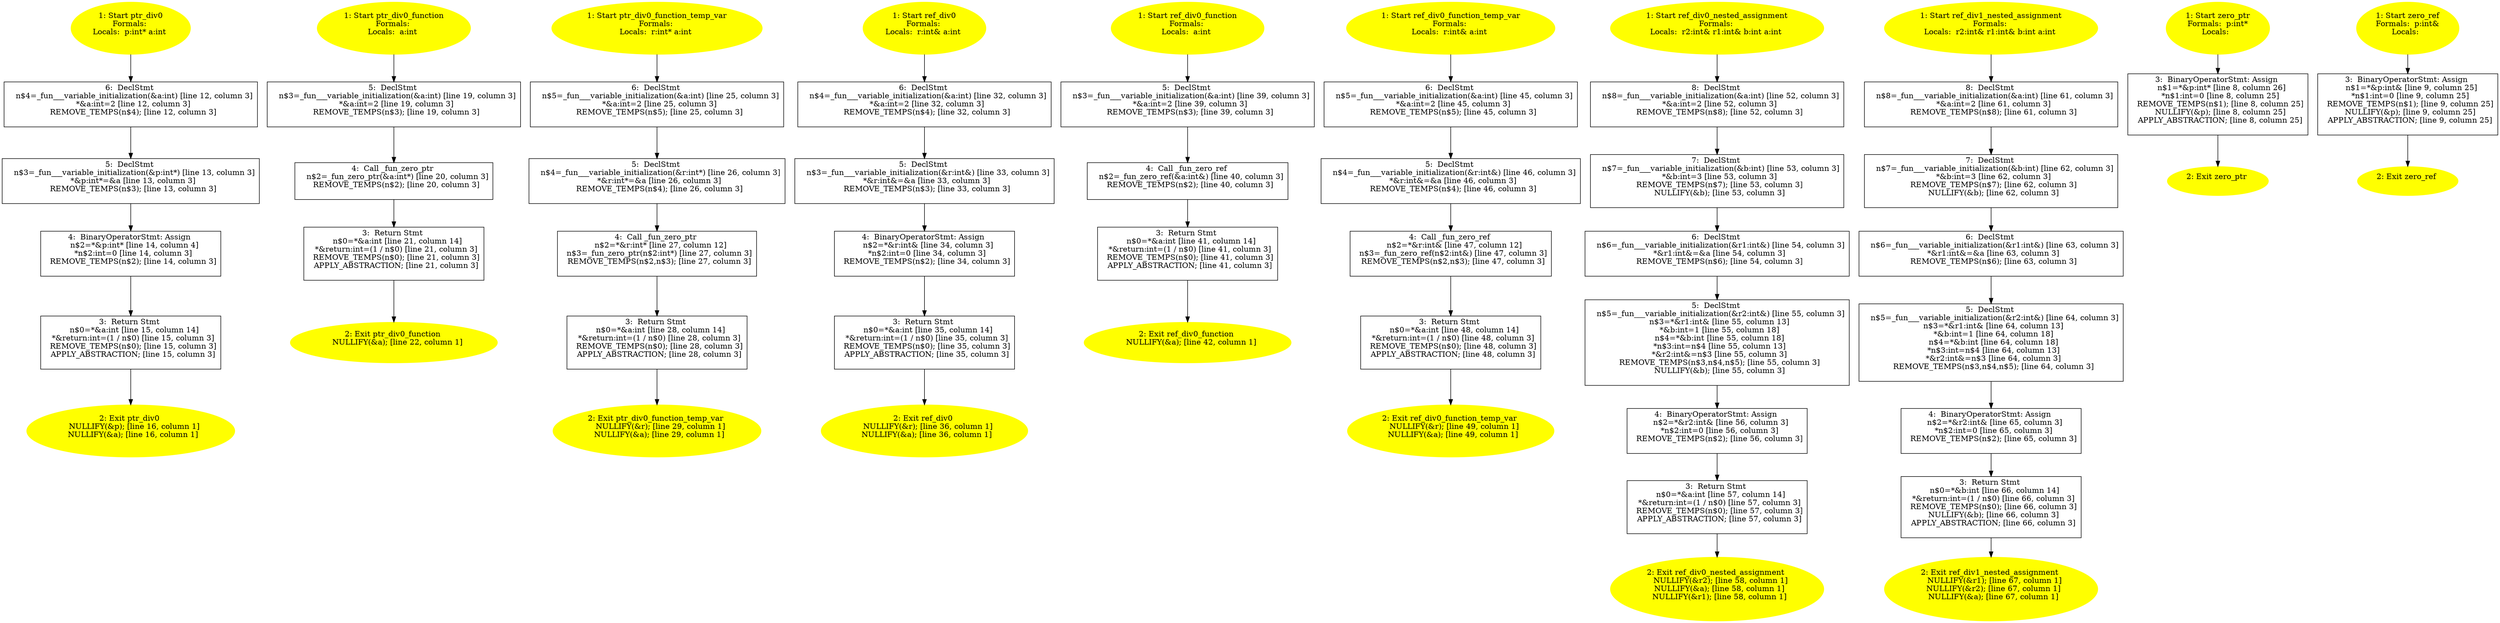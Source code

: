 /* @generated */
digraph cfg {
"ptr_div0#14193575060740497524.6928690623c7c21a5a52547c8cdd4310_1" [label="1: Start ptr_div0\nFormals: \nLocals:  p:int* a:int \n  " color=yellow style=filled]
	

	 "ptr_div0#14193575060740497524.6928690623c7c21a5a52547c8cdd4310_1" -> "ptr_div0#14193575060740497524.6928690623c7c21a5a52547c8cdd4310_6" ;
"ptr_div0#14193575060740497524.6928690623c7c21a5a52547c8cdd4310_2" [label="2: Exit ptr_div0 \n   NULLIFY(&p); [line 16, column 1]\n  NULLIFY(&a); [line 16, column 1]\n " color=yellow style=filled]
	

"ptr_div0#14193575060740497524.6928690623c7c21a5a52547c8cdd4310_3" [label="3:  Return Stmt \n   n$0=*&a:int [line 15, column 14]\n  *&return:int=(1 / n$0) [line 15, column 3]\n  REMOVE_TEMPS(n$0); [line 15, column 3]\n  APPLY_ABSTRACTION; [line 15, column 3]\n " shape="box"]
	

	 "ptr_div0#14193575060740497524.6928690623c7c21a5a52547c8cdd4310_3" -> "ptr_div0#14193575060740497524.6928690623c7c21a5a52547c8cdd4310_2" ;
"ptr_div0#14193575060740497524.6928690623c7c21a5a52547c8cdd4310_4" [label="4:  BinaryOperatorStmt: Assign \n   n$2=*&p:int* [line 14, column 4]\n  *n$2:int=0 [line 14, column 3]\n  REMOVE_TEMPS(n$2); [line 14, column 3]\n " shape="box"]
	

	 "ptr_div0#14193575060740497524.6928690623c7c21a5a52547c8cdd4310_4" -> "ptr_div0#14193575060740497524.6928690623c7c21a5a52547c8cdd4310_3" ;
"ptr_div0#14193575060740497524.6928690623c7c21a5a52547c8cdd4310_5" [label="5:  DeclStmt \n   n$3=_fun___variable_initialization(&p:int*) [line 13, column 3]\n  *&p:int*=&a [line 13, column 3]\n  REMOVE_TEMPS(n$3); [line 13, column 3]\n " shape="box"]
	

	 "ptr_div0#14193575060740497524.6928690623c7c21a5a52547c8cdd4310_5" -> "ptr_div0#14193575060740497524.6928690623c7c21a5a52547c8cdd4310_4" ;
"ptr_div0#14193575060740497524.6928690623c7c21a5a52547c8cdd4310_6" [label="6:  DeclStmt \n   n$4=_fun___variable_initialization(&a:int) [line 12, column 3]\n  *&a:int=2 [line 12, column 3]\n  REMOVE_TEMPS(n$4); [line 12, column 3]\n " shape="box"]
	

	 "ptr_div0#14193575060740497524.6928690623c7c21a5a52547c8cdd4310_6" -> "ptr_div0#14193575060740497524.6928690623c7c21a5a52547c8cdd4310_5" ;
"ptr_div0_function#15472019236267517423.0a3eb7529edaa487d598988d34f0b091_1" [label="1: Start ptr_div0_function\nFormals: \nLocals:  a:int \n  " color=yellow style=filled]
	

	 "ptr_div0_function#15472019236267517423.0a3eb7529edaa487d598988d34f0b091_1" -> "ptr_div0_function#15472019236267517423.0a3eb7529edaa487d598988d34f0b091_5" ;
"ptr_div0_function#15472019236267517423.0a3eb7529edaa487d598988d34f0b091_2" [label="2: Exit ptr_div0_function \n   NULLIFY(&a); [line 22, column 1]\n " color=yellow style=filled]
	

"ptr_div0_function#15472019236267517423.0a3eb7529edaa487d598988d34f0b091_3" [label="3:  Return Stmt \n   n$0=*&a:int [line 21, column 14]\n  *&return:int=(1 / n$0) [line 21, column 3]\n  REMOVE_TEMPS(n$0); [line 21, column 3]\n  APPLY_ABSTRACTION; [line 21, column 3]\n " shape="box"]
	

	 "ptr_div0_function#15472019236267517423.0a3eb7529edaa487d598988d34f0b091_3" -> "ptr_div0_function#15472019236267517423.0a3eb7529edaa487d598988d34f0b091_2" ;
"ptr_div0_function#15472019236267517423.0a3eb7529edaa487d598988d34f0b091_4" [label="4:  Call _fun_zero_ptr \n   n$2=_fun_zero_ptr(&a:int*) [line 20, column 3]\n  REMOVE_TEMPS(n$2); [line 20, column 3]\n " shape="box"]
	

	 "ptr_div0_function#15472019236267517423.0a3eb7529edaa487d598988d34f0b091_4" -> "ptr_div0_function#15472019236267517423.0a3eb7529edaa487d598988d34f0b091_3" ;
"ptr_div0_function#15472019236267517423.0a3eb7529edaa487d598988d34f0b091_5" [label="5:  DeclStmt \n   n$3=_fun___variable_initialization(&a:int) [line 19, column 3]\n  *&a:int=2 [line 19, column 3]\n  REMOVE_TEMPS(n$3); [line 19, column 3]\n " shape="box"]
	

	 "ptr_div0_function#15472019236267517423.0a3eb7529edaa487d598988d34f0b091_5" -> "ptr_div0_function#15472019236267517423.0a3eb7529edaa487d598988d34f0b091_4" ;
"ptr_div0_function_temp_var#5150281836928396778.6b88ca0a7e844195f8de319fd04a3139_1" [label="1: Start ptr_div0_function_temp_var\nFormals: \nLocals:  r:int* a:int \n  " color=yellow style=filled]
	

	 "ptr_div0_function_temp_var#5150281836928396778.6b88ca0a7e844195f8de319fd04a3139_1" -> "ptr_div0_function_temp_var#5150281836928396778.6b88ca0a7e844195f8de319fd04a3139_6" ;
"ptr_div0_function_temp_var#5150281836928396778.6b88ca0a7e844195f8de319fd04a3139_2" [label="2: Exit ptr_div0_function_temp_var \n   NULLIFY(&r); [line 29, column 1]\n  NULLIFY(&a); [line 29, column 1]\n " color=yellow style=filled]
	

"ptr_div0_function_temp_var#5150281836928396778.6b88ca0a7e844195f8de319fd04a3139_3" [label="3:  Return Stmt \n   n$0=*&a:int [line 28, column 14]\n  *&return:int=(1 / n$0) [line 28, column 3]\n  REMOVE_TEMPS(n$0); [line 28, column 3]\n  APPLY_ABSTRACTION; [line 28, column 3]\n " shape="box"]
	

	 "ptr_div0_function_temp_var#5150281836928396778.6b88ca0a7e844195f8de319fd04a3139_3" -> "ptr_div0_function_temp_var#5150281836928396778.6b88ca0a7e844195f8de319fd04a3139_2" ;
"ptr_div0_function_temp_var#5150281836928396778.6b88ca0a7e844195f8de319fd04a3139_4" [label="4:  Call _fun_zero_ptr \n   n$2=*&r:int* [line 27, column 12]\n  n$3=_fun_zero_ptr(n$2:int*) [line 27, column 3]\n  REMOVE_TEMPS(n$2,n$3); [line 27, column 3]\n " shape="box"]
	

	 "ptr_div0_function_temp_var#5150281836928396778.6b88ca0a7e844195f8de319fd04a3139_4" -> "ptr_div0_function_temp_var#5150281836928396778.6b88ca0a7e844195f8de319fd04a3139_3" ;
"ptr_div0_function_temp_var#5150281836928396778.6b88ca0a7e844195f8de319fd04a3139_5" [label="5:  DeclStmt \n   n$4=_fun___variable_initialization(&r:int*) [line 26, column 3]\n  *&r:int*=&a [line 26, column 3]\n  REMOVE_TEMPS(n$4); [line 26, column 3]\n " shape="box"]
	

	 "ptr_div0_function_temp_var#5150281836928396778.6b88ca0a7e844195f8de319fd04a3139_5" -> "ptr_div0_function_temp_var#5150281836928396778.6b88ca0a7e844195f8de319fd04a3139_4" ;
"ptr_div0_function_temp_var#5150281836928396778.6b88ca0a7e844195f8de319fd04a3139_6" [label="6:  DeclStmt \n   n$5=_fun___variable_initialization(&a:int) [line 25, column 3]\n  *&a:int=2 [line 25, column 3]\n  REMOVE_TEMPS(n$5); [line 25, column 3]\n " shape="box"]
	

	 "ptr_div0_function_temp_var#5150281836928396778.6b88ca0a7e844195f8de319fd04a3139_6" -> "ptr_div0_function_temp_var#5150281836928396778.6b88ca0a7e844195f8de319fd04a3139_5" ;
"ref_div0#1043072996947162803.d8e5fefe42038c8549979f6316354144_1" [label="1: Start ref_div0\nFormals: \nLocals:  r:int& a:int \n  " color=yellow style=filled]
	

	 "ref_div0#1043072996947162803.d8e5fefe42038c8549979f6316354144_1" -> "ref_div0#1043072996947162803.d8e5fefe42038c8549979f6316354144_6" ;
"ref_div0#1043072996947162803.d8e5fefe42038c8549979f6316354144_2" [label="2: Exit ref_div0 \n   NULLIFY(&r); [line 36, column 1]\n  NULLIFY(&a); [line 36, column 1]\n " color=yellow style=filled]
	

"ref_div0#1043072996947162803.d8e5fefe42038c8549979f6316354144_3" [label="3:  Return Stmt \n   n$0=*&a:int [line 35, column 14]\n  *&return:int=(1 / n$0) [line 35, column 3]\n  REMOVE_TEMPS(n$0); [line 35, column 3]\n  APPLY_ABSTRACTION; [line 35, column 3]\n " shape="box"]
	

	 "ref_div0#1043072996947162803.d8e5fefe42038c8549979f6316354144_3" -> "ref_div0#1043072996947162803.d8e5fefe42038c8549979f6316354144_2" ;
"ref_div0#1043072996947162803.d8e5fefe42038c8549979f6316354144_4" [label="4:  BinaryOperatorStmt: Assign \n   n$2=*&r:int& [line 34, column 3]\n  *n$2:int=0 [line 34, column 3]\n  REMOVE_TEMPS(n$2); [line 34, column 3]\n " shape="box"]
	

	 "ref_div0#1043072996947162803.d8e5fefe42038c8549979f6316354144_4" -> "ref_div0#1043072996947162803.d8e5fefe42038c8549979f6316354144_3" ;
"ref_div0#1043072996947162803.d8e5fefe42038c8549979f6316354144_5" [label="5:  DeclStmt \n   n$3=_fun___variable_initialization(&r:int&) [line 33, column 3]\n  *&r:int&=&a [line 33, column 3]\n  REMOVE_TEMPS(n$3); [line 33, column 3]\n " shape="box"]
	

	 "ref_div0#1043072996947162803.d8e5fefe42038c8549979f6316354144_5" -> "ref_div0#1043072996947162803.d8e5fefe42038c8549979f6316354144_4" ;
"ref_div0#1043072996947162803.d8e5fefe42038c8549979f6316354144_6" [label="6:  DeclStmt \n   n$4=_fun___variable_initialization(&a:int) [line 32, column 3]\n  *&a:int=2 [line 32, column 3]\n  REMOVE_TEMPS(n$4); [line 32, column 3]\n " shape="box"]
	

	 "ref_div0#1043072996947162803.d8e5fefe42038c8549979f6316354144_6" -> "ref_div0#1043072996947162803.d8e5fefe42038c8549979f6316354144_5" ;
"ref_div0_function#15446684317306379342.095fd29aa2a7d2024ec0380b2c42aad4_1" [label="1: Start ref_div0_function\nFormals: \nLocals:  a:int \n  " color=yellow style=filled]
	

	 "ref_div0_function#15446684317306379342.095fd29aa2a7d2024ec0380b2c42aad4_1" -> "ref_div0_function#15446684317306379342.095fd29aa2a7d2024ec0380b2c42aad4_5" ;
"ref_div0_function#15446684317306379342.095fd29aa2a7d2024ec0380b2c42aad4_2" [label="2: Exit ref_div0_function \n   NULLIFY(&a); [line 42, column 1]\n " color=yellow style=filled]
	

"ref_div0_function#15446684317306379342.095fd29aa2a7d2024ec0380b2c42aad4_3" [label="3:  Return Stmt \n   n$0=*&a:int [line 41, column 14]\n  *&return:int=(1 / n$0) [line 41, column 3]\n  REMOVE_TEMPS(n$0); [line 41, column 3]\n  APPLY_ABSTRACTION; [line 41, column 3]\n " shape="box"]
	

	 "ref_div0_function#15446684317306379342.095fd29aa2a7d2024ec0380b2c42aad4_3" -> "ref_div0_function#15446684317306379342.095fd29aa2a7d2024ec0380b2c42aad4_2" ;
"ref_div0_function#15446684317306379342.095fd29aa2a7d2024ec0380b2c42aad4_4" [label="4:  Call _fun_zero_ref \n   n$2=_fun_zero_ref(&a:int&) [line 40, column 3]\n  REMOVE_TEMPS(n$2); [line 40, column 3]\n " shape="box"]
	

	 "ref_div0_function#15446684317306379342.095fd29aa2a7d2024ec0380b2c42aad4_4" -> "ref_div0_function#15446684317306379342.095fd29aa2a7d2024ec0380b2c42aad4_3" ;
"ref_div0_function#15446684317306379342.095fd29aa2a7d2024ec0380b2c42aad4_5" [label="5:  DeclStmt \n   n$3=_fun___variable_initialization(&a:int) [line 39, column 3]\n  *&a:int=2 [line 39, column 3]\n  REMOVE_TEMPS(n$3); [line 39, column 3]\n " shape="box"]
	

	 "ref_div0_function#15446684317306379342.095fd29aa2a7d2024ec0380b2c42aad4_5" -> "ref_div0_function#15446684317306379342.095fd29aa2a7d2024ec0380b2c42aad4_4" ;
"ref_div0_function_temp_var#14207866842047996477.a899517f09b367d539ea5f04365fd46e_1" [label="1: Start ref_div0_function_temp_var\nFormals: \nLocals:  r:int& a:int \n  " color=yellow style=filled]
	

	 "ref_div0_function_temp_var#14207866842047996477.a899517f09b367d539ea5f04365fd46e_1" -> "ref_div0_function_temp_var#14207866842047996477.a899517f09b367d539ea5f04365fd46e_6" ;
"ref_div0_function_temp_var#14207866842047996477.a899517f09b367d539ea5f04365fd46e_2" [label="2: Exit ref_div0_function_temp_var \n   NULLIFY(&r); [line 49, column 1]\n  NULLIFY(&a); [line 49, column 1]\n " color=yellow style=filled]
	

"ref_div0_function_temp_var#14207866842047996477.a899517f09b367d539ea5f04365fd46e_3" [label="3:  Return Stmt \n   n$0=*&a:int [line 48, column 14]\n  *&return:int=(1 / n$0) [line 48, column 3]\n  REMOVE_TEMPS(n$0); [line 48, column 3]\n  APPLY_ABSTRACTION; [line 48, column 3]\n " shape="box"]
	

	 "ref_div0_function_temp_var#14207866842047996477.a899517f09b367d539ea5f04365fd46e_3" -> "ref_div0_function_temp_var#14207866842047996477.a899517f09b367d539ea5f04365fd46e_2" ;
"ref_div0_function_temp_var#14207866842047996477.a899517f09b367d539ea5f04365fd46e_4" [label="4:  Call _fun_zero_ref \n   n$2=*&r:int& [line 47, column 12]\n  n$3=_fun_zero_ref(n$2:int&) [line 47, column 3]\n  REMOVE_TEMPS(n$2,n$3); [line 47, column 3]\n " shape="box"]
	

	 "ref_div0_function_temp_var#14207866842047996477.a899517f09b367d539ea5f04365fd46e_4" -> "ref_div0_function_temp_var#14207866842047996477.a899517f09b367d539ea5f04365fd46e_3" ;
"ref_div0_function_temp_var#14207866842047996477.a899517f09b367d539ea5f04365fd46e_5" [label="5:  DeclStmt \n   n$4=_fun___variable_initialization(&r:int&) [line 46, column 3]\n  *&r:int&=&a [line 46, column 3]\n  REMOVE_TEMPS(n$4); [line 46, column 3]\n " shape="box"]
	

	 "ref_div0_function_temp_var#14207866842047996477.a899517f09b367d539ea5f04365fd46e_5" -> "ref_div0_function_temp_var#14207866842047996477.a899517f09b367d539ea5f04365fd46e_4" ;
"ref_div0_function_temp_var#14207866842047996477.a899517f09b367d539ea5f04365fd46e_6" [label="6:  DeclStmt \n   n$5=_fun___variable_initialization(&a:int) [line 45, column 3]\n  *&a:int=2 [line 45, column 3]\n  REMOVE_TEMPS(n$5); [line 45, column 3]\n " shape="box"]
	

	 "ref_div0_function_temp_var#14207866842047996477.a899517f09b367d539ea5f04365fd46e_6" -> "ref_div0_function_temp_var#14207866842047996477.a899517f09b367d539ea5f04365fd46e_5" ;
"ref_div0_nested_assignment#17126972420420854569.bd6abb3056f6689fbac92af920ec6879_1" [label="1: Start ref_div0_nested_assignment\nFormals: \nLocals:  r2:int& r1:int& b:int a:int \n  " color=yellow style=filled]
	

	 "ref_div0_nested_assignment#17126972420420854569.bd6abb3056f6689fbac92af920ec6879_1" -> "ref_div0_nested_assignment#17126972420420854569.bd6abb3056f6689fbac92af920ec6879_8" ;
"ref_div0_nested_assignment#17126972420420854569.bd6abb3056f6689fbac92af920ec6879_2" [label="2: Exit ref_div0_nested_assignment \n   NULLIFY(&r2); [line 58, column 1]\n  NULLIFY(&a); [line 58, column 1]\n  NULLIFY(&r1); [line 58, column 1]\n " color=yellow style=filled]
	

"ref_div0_nested_assignment#17126972420420854569.bd6abb3056f6689fbac92af920ec6879_3" [label="3:  Return Stmt \n   n$0=*&a:int [line 57, column 14]\n  *&return:int=(1 / n$0) [line 57, column 3]\n  REMOVE_TEMPS(n$0); [line 57, column 3]\n  APPLY_ABSTRACTION; [line 57, column 3]\n " shape="box"]
	

	 "ref_div0_nested_assignment#17126972420420854569.bd6abb3056f6689fbac92af920ec6879_3" -> "ref_div0_nested_assignment#17126972420420854569.bd6abb3056f6689fbac92af920ec6879_2" ;
"ref_div0_nested_assignment#17126972420420854569.bd6abb3056f6689fbac92af920ec6879_4" [label="4:  BinaryOperatorStmt: Assign \n   n$2=*&r2:int& [line 56, column 3]\n  *n$2:int=0 [line 56, column 3]\n  REMOVE_TEMPS(n$2); [line 56, column 3]\n " shape="box"]
	

	 "ref_div0_nested_assignment#17126972420420854569.bd6abb3056f6689fbac92af920ec6879_4" -> "ref_div0_nested_assignment#17126972420420854569.bd6abb3056f6689fbac92af920ec6879_3" ;
"ref_div0_nested_assignment#17126972420420854569.bd6abb3056f6689fbac92af920ec6879_5" [label="5:  DeclStmt \n   n$5=_fun___variable_initialization(&r2:int&) [line 55, column 3]\n  n$3=*&r1:int& [line 55, column 13]\n  *&b:int=1 [line 55, column 18]\n  n$4=*&b:int [line 55, column 18]\n  *n$3:int=n$4 [line 55, column 13]\n  *&r2:int&=n$3 [line 55, column 3]\n  REMOVE_TEMPS(n$3,n$4,n$5); [line 55, column 3]\n  NULLIFY(&b); [line 55, column 3]\n " shape="box"]
	

	 "ref_div0_nested_assignment#17126972420420854569.bd6abb3056f6689fbac92af920ec6879_5" -> "ref_div0_nested_assignment#17126972420420854569.bd6abb3056f6689fbac92af920ec6879_4" ;
"ref_div0_nested_assignment#17126972420420854569.bd6abb3056f6689fbac92af920ec6879_6" [label="6:  DeclStmt \n   n$6=_fun___variable_initialization(&r1:int&) [line 54, column 3]\n  *&r1:int&=&a [line 54, column 3]\n  REMOVE_TEMPS(n$6); [line 54, column 3]\n " shape="box"]
	

	 "ref_div0_nested_assignment#17126972420420854569.bd6abb3056f6689fbac92af920ec6879_6" -> "ref_div0_nested_assignment#17126972420420854569.bd6abb3056f6689fbac92af920ec6879_5" ;
"ref_div0_nested_assignment#17126972420420854569.bd6abb3056f6689fbac92af920ec6879_7" [label="7:  DeclStmt \n   n$7=_fun___variable_initialization(&b:int) [line 53, column 3]\n  *&b:int=3 [line 53, column 3]\n  REMOVE_TEMPS(n$7); [line 53, column 3]\n  NULLIFY(&b); [line 53, column 3]\n " shape="box"]
	

	 "ref_div0_nested_assignment#17126972420420854569.bd6abb3056f6689fbac92af920ec6879_7" -> "ref_div0_nested_assignment#17126972420420854569.bd6abb3056f6689fbac92af920ec6879_6" ;
"ref_div0_nested_assignment#17126972420420854569.bd6abb3056f6689fbac92af920ec6879_8" [label="8:  DeclStmt \n   n$8=_fun___variable_initialization(&a:int) [line 52, column 3]\n  *&a:int=2 [line 52, column 3]\n  REMOVE_TEMPS(n$8); [line 52, column 3]\n " shape="box"]
	

	 "ref_div0_nested_assignment#17126972420420854569.bd6abb3056f6689fbac92af920ec6879_8" -> "ref_div0_nested_assignment#17126972420420854569.bd6abb3056f6689fbac92af920ec6879_7" ;
"ref_div1_nested_assignment#5121576951592231820.a9f8511d9ff791c44569fd8a8eb9d3cf_1" [label="1: Start ref_div1_nested_assignment\nFormals: \nLocals:  r2:int& r1:int& b:int a:int \n  " color=yellow style=filled]
	

	 "ref_div1_nested_assignment#5121576951592231820.a9f8511d9ff791c44569fd8a8eb9d3cf_1" -> "ref_div1_nested_assignment#5121576951592231820.a9f8511d9ff791c44569fd8a8eb9d3cf_8" ;
"ref_div1_nested_assignment#5121576951592231820.a9f8511d9ff791c44569fd8a8eb9d3cf_2" [label="2: Exit ref_div1_nested_assignment \n   NULLIFY(&r1); [line 67, column 1]\n  NULLIFY(&r2); [line 67, column 1]\n  NULLIFY(&a); [line 67, column 1]\n " color=yellow style=filled]
	

"ref_div1_nested_assignment#5121576951592231820.a9f8511d9ff791c44569fd8a8eb9d3cf_3" [label="3:  Return Stmt \n   n$0=*&b:int [line 66, column 14]\n  *&return:int=(1 / n$0) [line 66, column 3]\n  REMOVE_TEMPS(n$0); [line 66, column 3]\n  NULLIFY(&b); [line 66, column 3]\n  APPLY_ABSTRACTION; [line 66, column 3]\n " shape="box"]
	

	 "ref_div1_nested_assignment#5121576951592231820.a9f8511d9ff791c44569fd8a8eb9d3cf_3" -> "ref_div1_nested_assignment#5121576951592231820.a9f8511d9ff791c44569fd8a8eb9d3cf_2" ;
"ref_div1_nested_assignment#5121576951592231820.a9f8511d9ff791c44569fd8a8eb9d3cf_4" [label="4:  BinaryOperatorStmt: Assign \n   n$2=*&r2:int& [line 65, column 3]\n  *n$2:int=0 [line 65, column 3]\n  REMOVE_TEMPS(n$2); [line 65, column 3]\n " shape="box"]
	

	 "ref_div1_nested_assignment#5121576951592231820.a9f8511d9ff791c44569fd8a8eb9d3cf_4" -> "ref_div1_nested_assignment#5121576951592231820.a9f8511d9ff791c44569fd8a8eb9d3cf_3" ;
"ref_div1_nested_assignment#5121576951592231820.a9f8511d9ff791c44569fd8a8eb9d3cf_5" [label="5:  DeclStmt \n   n$5=_fun___variable_initialization(&r2:int&) [line 64, column 3]\n  n$3=*&r1:int& [line 64, column 13]\n  *&b:int=1 [line 64, column 18]\n  n$4=*&b:int [line 64, column 18]\n  *n$3:int=n$4 [line 64, column 13]\n  *&r2:int&=n$3 [line 64, column 3]\n  REMOVE_TEMPS(n$3,n$4,n$5); [line 64, column 3]\n " shape="box"]
	

	 "ref_div1_nested_assignment#5121576951592231820.a9f8511d9ff791c44569fd8a8eb9d3cf_5" -> "ref_div1_nested_assignment#5121576951592231820.a9f8511d9ff791c44569fd8a8eb9d3cf_4" ;
"ref_div1_nested_assignment#5121576951592231820.a9f8511d9ff791c44569fd8a8eb9d3cf_6" [label="6:  DeclStmt \n   n$6=_fun___variable_initialization(&r1:int&) [line 63, column 3]\n  *&r1:int&=&a [line 63, column 3]\n  REMOVE_TEMPS(n$6); [line 63, column 3]\n " shape="box"]
	

	 "ref_div1_nested_assignment#5121576951592231820.a9f8511d9ff791c44569fd8a8eb9d3cf_6" -> "ref_div1_nested_assignment#5121576951592231820.a9f8511d9ff791c44569fd8a8eb9d3cf_5" ;
"ref_div1_nested_assignment#5121576951592231820.a9f8511d9ff791c44569fd8a8eb9d3cf_7" [label="7:  DeclStmt \n   n$7=_fun___variable_initialization(&b:int) [line 62, column 3]\n  *&b:int=3 [line 62, column 3]\n  REMOVE_TEMPS(n$7); [line 62, column 3]\n  NULLIFY(&b); [line 62, column 3]\n " shape="box"]
	

	 "ref_div1_nested_assignment#5121576951592231820.a9f8511d9ff791c44569fd8a8eb9d3cf_7" -> "ref_div1_nested_assignment#5121576951592231820.a9f8511d9ff791c44569fd8a8eb9d3cf_6" ;
"ref_div1_nested_assignment#5121576951592231820.a9f8511d9ff791c44569fd8a8eb9d3cf_8" [label="8:  DeclStmt \n   n$8=_fun___variable_initialization(&a:int) [line 61, column 3]\n  *&a:int=2 [line 61, column 3]\n  REMOVE_TEMPS(n$8); [line 61, column 3]\n " shape="box"]
	

	 "ref_div1_nested_assignment#5121576951592231820.a9f8511d9ff791c44569fd8a8eb9d3cf_8" -> "ref_div1_nested_assignment#5121576951592231820.a9f8511d9ff791c44569fd8a8eb9d3cf_7" ;
"zero_ptr#10962438709356261388.c1a1091e7e1d49bd9bd5d8cac96703e9_1" [label="1: Start zero_ptr\nFormals:  p:int*\nLocals:  \n  " color=yellow style=filled]
	

	 "zero_ptr#10962438709356261388.c1a1091e7e1d49bd9bd5d8cac96703e9_1" -> "zero_ptr#10962438709356261388.c1a1091e7e1d49bd9bd5d8cac96703e9_3" ;
"zero_ptr#10962438709356261388.c1a1091e7e1d49bd9bd5d8cac96703e9_2" [label="2: Exit zero_ptr \n  " color=yellow style=filled]
	

"zero_ptr#10962438709356261388.c1a1091e7e1d49bd9bd5d8cac96703e9_3" [label="3:  BinaryOperatorStmt: Assign \n   n$1=*&p:int* [line 8, column 26]\n  *n$1:int=0 [line 8, column 25]\n  REMOVE_TEMPS(n$1); [line 8, column 25]\n  NULLIFY(&p); [line 8, column 25]\n  APPLY_ABSTRACTION; [line 8, column 25]\n " shape="box"]
	

	 "zero_ptr#10962438709356261388.c1a1091e7e1d49bd9bd5d8cac96703e9_3" -> "zero_ptr#10962438709356261388.c1a1091e7e1d49bd9bd5d8cac96703e9_2" ;
"zero_ref#8777441955929384761.2247f2b8d396eabba21c20ef967ac6ec_1" [label="1: Start zero_ref\nFormals:  p:int&\nLocals:  \n  " color=yellow style=filled]
	

	 "zero_ref#8777441955929384761.2247f2b8d396eabba21c20ef967ac6ec_1" -> "zero_ref#8777441955929384761.2247f2b8d396eabba21c20ef967ac6ec_3" ;
"zero_ref#8777441955929384761.2247f2b8d396eabba21c20ef967ac6ec_2" [label="2: Exit zero_ref \n  " color=yellow style=filled]
	

"zero_ref#8777441955929384761.2247f2b8d396eabba21c20ef967ac6ec_3" [label="3:  BinaryOperatorStmt: Assign \n   n$1=*&p:int& [line 9, column 25]\n  *n$1:int=0 [line 9, column 25]\n  REMOVE_TEMPS(n$1); [line 9, column 25]\n  NULLIFY(&p); [line 9, column 25]\n  APPLY_ABSTRACTION; [line 9, column 25]\n " shape="box"]
	

	 "zero_ref#8777441955929384761.2247f2b8d396eabba21c20ef967ac6ec_3" -> "zero_ref#8777441955929384761.2247f2b8d396eabba21c20ef967ac6ec_2" ;
}
